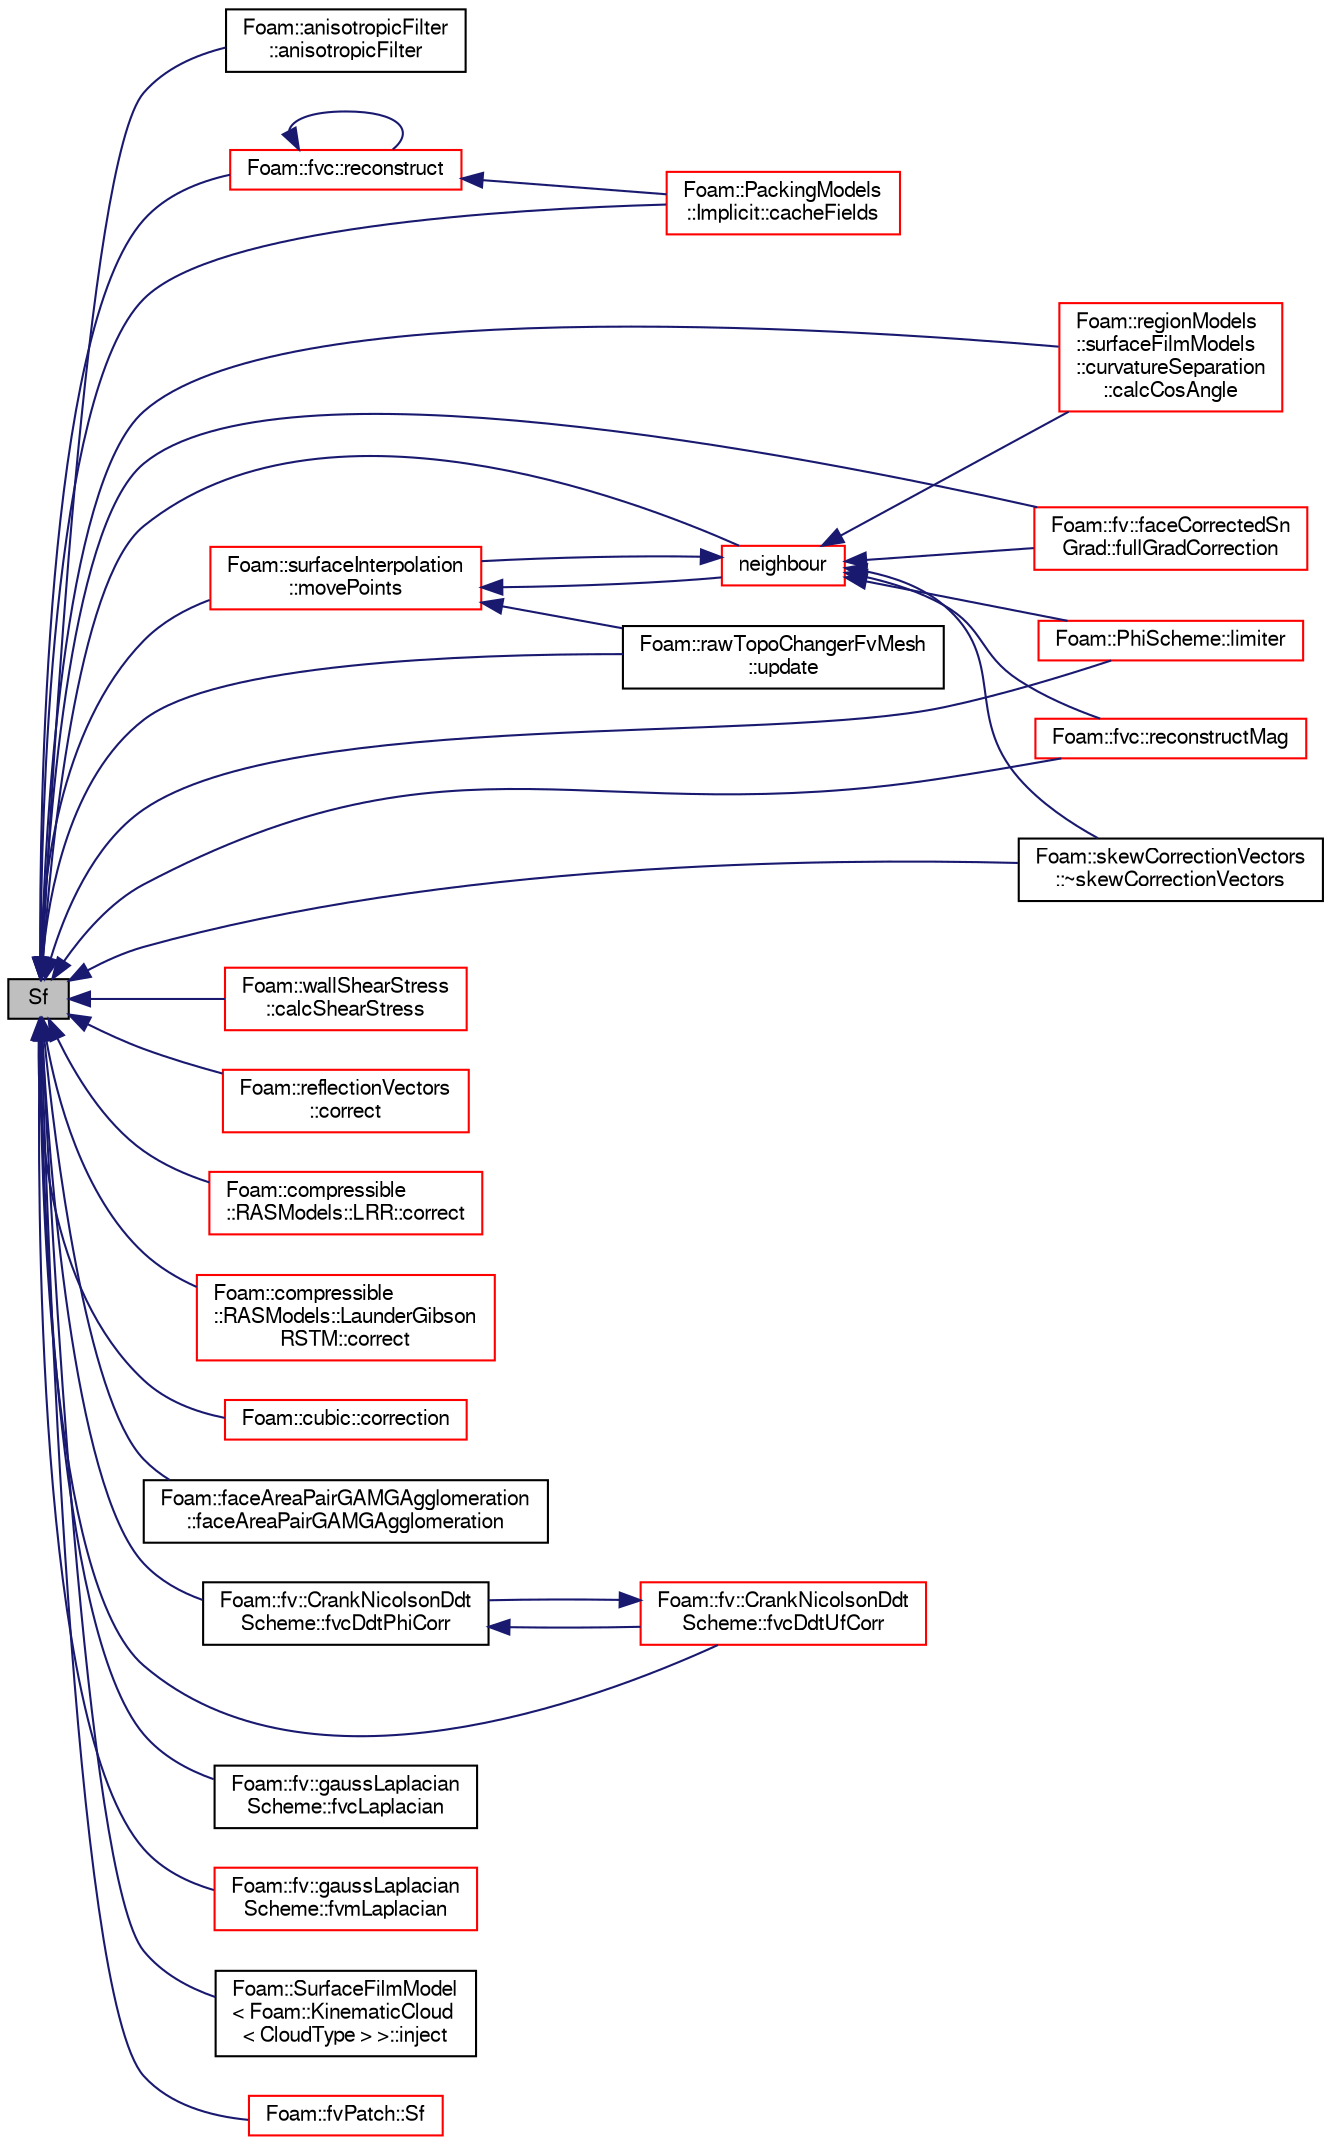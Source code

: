 digraph "Sf"
{
  bgcolor="transparent";
  edge [fontname="FreeSans",fontsize="10",labelfontname="FreeSans",labelfontsize="10"];
  node [fontname="FreeSans",fontsize="10",shape=record];
  rankdir="LR";
  Node22426 [label="Sf",height=0.2,width=0.4,color="black", fillcolor="grey75", style="filled", fontcolor="black"];
  Node22426 -> Node22427 [dir="back",color="midnightblue",fontsize="10",style="solid",fontname="FreeSans"];
  Node22427 [label="Foam::anisotropicFilter\l::anisotropicFilter",height=0.2,width=0.4,color="black",URL="$a31130.html#a1054a3bdd9be3f4b6109caf21ffcf3b9",tooltip="Construct from components. "];
  Node22426 -> Node22428 [dir="back",color="midnightblue",fontsize="10",style="solid",fontname="FreeSans"];
  Node22428 [label="Foam::PackingModels\l::Implicit::cacheFields",height=0.2,width=0.4,color="red",URL="$a24254.html#a6005414ac27ae3e0b5a783ba216c1906",tooltip="Calculate the inter particles stresses. "];
  Node22426 -> Node22430 [dir="back",color="midnightblue",fontsize="10",style="solid",fontname="FreeSans"];
  Node22430 [label="Foam::regionModels\l::surfaceFilmModels\l::curvatureSeparation\l::calcCosAngle",height=0.2,width=0.4,color="red",URL="$a29094.html#a6595a2ccc657d73bb3e77c3dad18b386",tooltip="Calculate the cosine of the angle between gravity vector and. "];
  Node22426 -> Node22433 [dir="back",color="midnightblue",fontsize="10",style="solid",fontname="FreeSans"];
  Node22433 [label="Foam::wallShearStress\l::calcShearStress",height=0.2,width=0.4,color="red",URL="$a28930.html#a8a6d77ce57a081d39fa4e76f5415edec",tooltip="Calculate the shear stress. "];
  Node22426 -> Node22435 [dir="back",color="midnightblue",fontsize="10",style="solid",fontname="FreeSans"];
  Node22435 [label="Foam::reflectionVectors\l::correct",height=0.2,width=0.4,color="red",URL="$a22894.html#a3ae44b28050c3aa494c1d8e18cf618c1",tooltip="Correct for mesh geom/topo changes. "];
  Node22426 -> Node22441 [dir="back",color="midnightblue",fontsize="10",style="solid",fontname="FreeSans"];
  Node22441 [label="Foam::compressible\l::RASModels::LRR::correct",height=0.2,width=0.4,color="red",URL="$a30754.html#a3ae44b28050c3aa494c1d8e18cf618c1",tooltip="Solve the turbulence equations and correct the turbulence viscosity. "];
  Node22426 -> Node22438 [dir="back",color="midnightblue",fontsize="10",style="solid",fontname="FreeSans"];
  Node22438 [label="Foam::compressible\l::RASModels::LaunderGibson\lRSTM::correct",height=0.2,width=0.4,color="red",URL="$a30746.html#a3ae44b28050c3aa494c1d8e18cf618c1",tooltip="Solve the turbulence equations and correct the turbulence viscosity. "];
  Node22426 -> Node22443 [dir="back",color="midnightblue",fontsize="10",style="solid",fontname="FreeSans"];
  Node22443 [label="Foam::cubic::correction",height=0.2,width=0.4,color="red",URL="$a23158.html#acc9188c066344eea3cfd4b7f114eef3e",tooltip="Return the explicit correction to the face-interpolate. "];
  Node22426 -> Node22445 [dir="back",color="midnightblue",fontsize="10",style="solid",fontname="FreeSans"];
  Node22445 [label="Foam::faceAreaPairGAMGAgglomeration\l::faceAreaPairGAMGAgglomeration",height=0.2,width=0.4,color="black",URL="$a22626.html#a7906519c7c208b56f01aaf7addac8958",tooltip="Construct given mesh and controls. "];
  Node22426 -> Node22446 [dir="back",color="midnightblue",fontsize="10",style="solid",fontname="FreeSans"];
  Node22446 [label="Foam::fv::faceCorrectedSn\lGrad::fullGradCorrection",height=0.2,width=0.4,color="red",URL="$a22598.html#ae3eb8307c31a36fcb2cbf122a447896b",tooltip="Return the explicit correction to the faceCorrectedSnGrad. "];
  Node22426 -> Node22450 [dir="back",color="midnightblue",fontsize="10",style="solid",fontname="FreeSans"];
  Node22450 [label="Foam::fv::CrankNicolsonDdt\lScheme::fvcDdtPhiCorr",height=0.2,width=0.4,color="black",URL="$a22478.html#a97d8b415a9dfae12e1a430b08297c478"];
  Node22450 -> Node22451 [dir="back",color="midnightblue",fontsize="10",style="solid",fontname="FreeSans"];
  Node22451 [label="Foam::fv::CrankNicolsonDdt\lScheme::fvcDdtUfCorr",height=0.2,width=0.4,color="red",URL="$a22478.html#a6552d37151b37eae5f82370b5ddbac91"];
  Node22451 -> Node22450 [dir="back",color="midnightblue",fontsize="10",style="solid",fontname="FreeSans"];
  Node22426 -> Node22451 [dir="back",color="midnightblue",fontsize="10",style="solid",fontname="FreeSans"];
  Node22426 -> Node22453 [dir="back",color="midnightblue",fontsize="10",style="solid",fontname="FreeSans"];
  Node22453 [label="Foam::fv::gaussLaplacian\lScheme::fvcLaplacian",height=0.2,width=0.4,color="black",URL="$a22578.html#a6f8bc706e1f282a6f9ee75da96f6cdbe"];
  Node22426 -> Node22454 [dir="back",color="midnightblue",fontsize="10",style="solid",fontname="FreeSans"];
  Node22454 [label="Foam::fv::gaussLaplacian\lScheme::fvmLaplacian",height=0.2,width=0.4,color="red",URL="$a22578.html#ac363258e34a38773cd5e029506a4b945"];
  Node22426 -> Node22458 [dir="back",color="midnightblue",fontsize="10",style="solid",fontname="FreeSans"];
  Node22458 [label="Foam::SurfaceFilmModel\l\< Foam::KinematicCloud\l\< CloudType \> \>::inject",height=0.2,width=0.4,color="black",URL="$a23778.html#ad56021712258ad92961ed1dcb0941870",tooltip="Inject parcels into the cloud. "];
  Node22426 -> Node22459 [dir="back",color="midnightblue",fontsize="10",style="solid",fontname="FreeSans"];
  Node22459 [label="Foam::PhiScheme::limiter",height=0.2,width=0.4,color="red",URL="$a23062.html#ab5b7fd4ec9a566fa360765146f0c4f4f",tooltip="Return the interpolation weighting factors. "];
  Node22426 -> Node22461 [dir="back",color="midnightblue",fontsize="10",style="solid",fontname="FreeSans"];
  Node22461 [label="Foam::surfaceInterpolation\l::movePoints",height=0.2,width=0.4,color="red",URL="$a23274.html#a049fe0a86e2c86b4c0bb5fe02583bea4",tooltip="Do what is neccessary if the mesh has moved. "];
  Node22461 -> Node22483 [dir="back",color="midnightblue",fontsize="10",style="solid",fontname="FreeSans"];
  Node22483 [label="neighbour",height=0.2,width=0.4,color="red",URL="$a22766.html#aab1a7f2af09b33005a527e107c7b3fad",tooltip="Internal face neighbour. "];
  Node22483 -> Node22430 [dir="back",color="midnightblue",fontsize="10",style="solid",fontname="FreeSans"];
  Node22483 -> Node22446 [dir="back",color="midnightblue",fontsize="10",style="solid",fontname="FreeSans"];
  Node22483 -> Node22459 [dir="back",color="midnightblue",fontsize="10",style="solid",fontname="FreeSans"];
  Node22483 -> Node22461 [dir="back",color="midnightblue",fontsize="10",style="solid",fontname="FreeSans"];
  Node22483 -> Node22540 [dir="back",color="midnightblue",fontsize="10",style="solid",fontname="FreeSans"];
  Node22540 [label="Foam::fvc::reconstructMag",height=0.2,width=0.4,color="red",URL="$a21134.html#a29cdad91ee3fc2ac251ac2b4872557da"];
  Node22483 -> Node24459 [dir="back",color="midnightblue",fontsize="10",style="solid",fontname="FreeSans"];
  Node24459 [label="Foam::skewCorrectionVectors\l::~skewCorrectionVectors",height=0.2,width=0.4,color="black",URL="$a23258.html#a16c9b82f5dcc80a9c175094d7c5e1020",tooltip="Destructor. "];
  Node22461 -> Node24461 [dir="back",color="midnightblue",fontsize="10",style="solid",fontname="FreeSans"];
  Node24461 [label="Foam::rawTopoChangerFvMesh\l::update",height=0.2,width=0.4,color="black",URL="$a30466.html#aa2aac016e2bf7b5bd2b271786c2791aa",tooltip="Update the mesh for both mesh motion and topology change. "];
  Node22426 -> Node22483 [dir="back",color="midnightblue",fontsize="10",style="solid",fontname="FreeSans"];
  Node22426 -> Node24430 [dir="back",color="midnightblue",fontsize="10",style="solid",fontname="FreeSans"];
  Node24430 [label="Foam::fvc::reconstruct",height=0.2,width=0.4,color="red",URL="$a21134.html#ad3f62a925e1c910123bc88b6572e4b78"];
  Node24430 -> Node24430 [dir="back",color="midnightblue",fontsize="10",style="solid",fontname="FreeSans"];
  Node24430 -> Node22428 [dir="back",color="midnightblue",fontsize="10",style="solid",fontname="FreeSans"];
  Node22426 -> Node22540 [dir="back",color="midnightblue",fontsize="10",style="solid",fontname="FreeSans"];
  Node22426 -> Node24462 [dir="back",color="midnightblue",fontsize="10",style="solid",fontname="FreeSans"];
  Node24462 [label="Foam::fvPatch::Sf",height=0.2,width=0.4,color="red",URL="$a22870.html#af93b93b841156265e8007a71b07f4ab4",tooltip="Return face area vectors. "];
  Node22426 -> Node24461 [dir="back",color="midnightblue",fontsize="10",style="solid",fontname="FreeSans"];
  Node22426 -> Node24459 [dir="back",color="midnightblue",fontsize="10",style="solid",fontname="FreeSans"];
}
